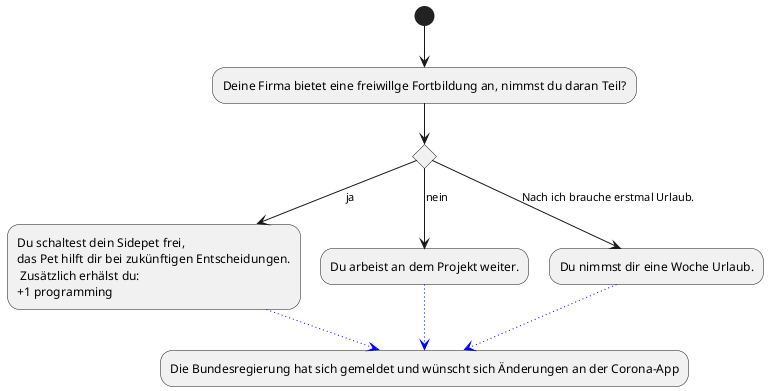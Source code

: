 @startuml
(*) --> "Deine Firma bietet eine freiwillge Fortbildung an, nimmst du daran Teil?"

if "" then
--> [ja] "Du schaltest dein Sidepet frei, \ndas Pet hilft dir bei zukünftigen Entscheidungen.\n Zusätzlich erhälst du: \n+1 programming" as a1
else
--> [nein] "Du arbeist an dem Projekt weiter." as a2
else 
--> [Nach ich brauche erstmal Urlaub.] "Du nimmst dir eine Woche Urlaub." as a3
endif

-[#blue,dotted]-> "Die Bundesregierung hat sich gemeldet und wünscht sich Änderungen an der Corona-App" as app
a2 -[#blue,dotted]-> app
a1 -[#blue,dotted]-> app
@enduml